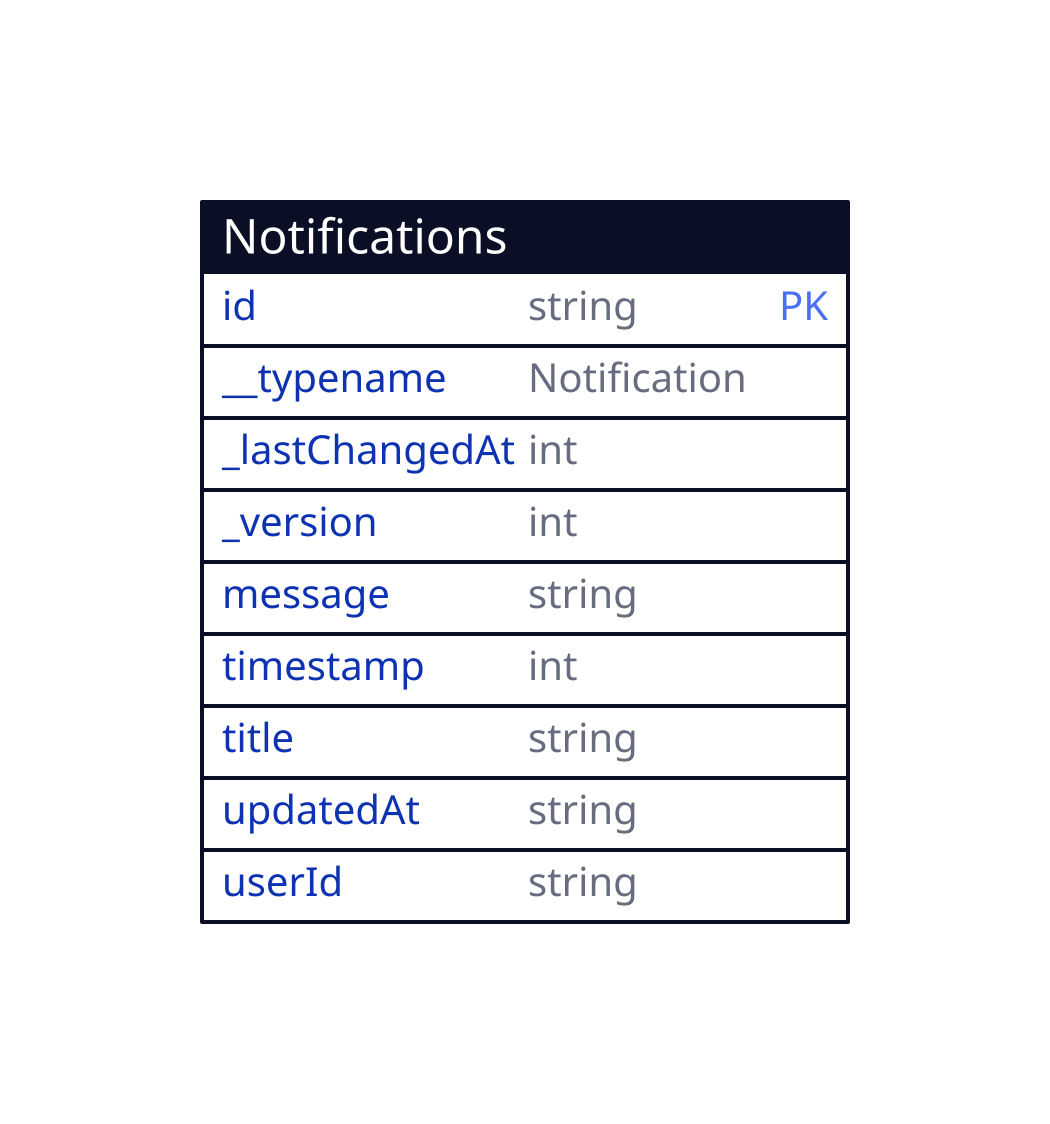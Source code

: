Notifications: {
    shape: sql_table
    id: string {constraint: primary_key}
    __typename: Notification
    _lastChangedAt: int
    _version: int
    message: string
    timestamp: int
    title: string
    updatedAt: string
    userId: string
  }
  